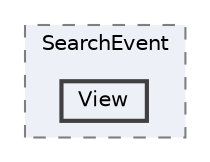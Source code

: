 digraph "C:/Users/むずでょ/Documents/Unity Projects/RMU-1-00-00-Research/Assets/RPGMaker/Codebase/Editor/Inspector/SearchEvent/View"
{
 // LATEX_PDF_SIZE
  bgcolor="transparent";
  edge [fontname=Helvetica,fontsize=10,labelfontname=Helvetica,labelfontsize=10];
  node [fontname=Helvetica,fontsize=10,shape=box,height=0.2,width=0.4];
  compound=true
  subgraph clusterdir_d95d885dcf8760d3df1f94b7a579dcce {
    graph [ bgcolor="#edf0f7", pencolor="grey50", label="SearchEvent", fontname=Helvetica,fontsize=10 style="filled,dashed", URL="dir_d95d885dcf8760d3df1f94b7a579dcce.html",tooltip=""]
  dir_8345b7352d04af7ade80dd822d7c4bbc [label="View", fillcolor="#edf0f7", color="grey25", style="filled,bold", URL="dir_8345b7352d04af7ade80dd822d7c4bbc.html",tooltip=""];
  }
}
